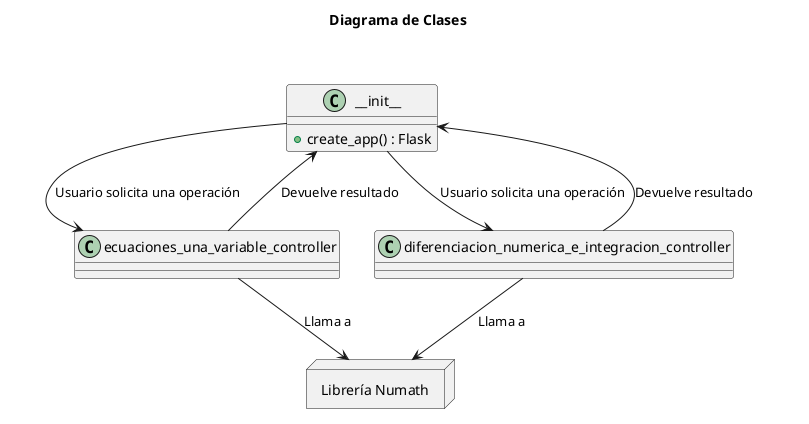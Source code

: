 @startuml
title Diagrama de Clases

skinparam packageBorderColor white
skinparam packageBackgroundColor white

package " " {
  class __init__ {
    +create_app() : Flask
  }

  class ecuaciones_una_variable_controller {
  }

  class diferenciacion_numerica_e_integracion_controller {
  }
}

node "Librería Numath" as PyLibrary {
}

__init__ --> ecuaciones_una_variable_controller : "Usuario solicita una operación"
__init__ --> diferenciacion_numerica_e_integracion_controller: "Usuario solicita una operación"

ecuaciones_una_variable_controller --> PyLibrary : "Llama a"
diferenciacion_numerica_e_integracion_controller --> PyLibrary : "Llama a"

ecuaciones_una_variable_controller --> __init__ : "Devuelve resultado"
diferenciacion_numerica_e_integracion_controller --> __init__ : "Devuelve resultado"

@enduml
